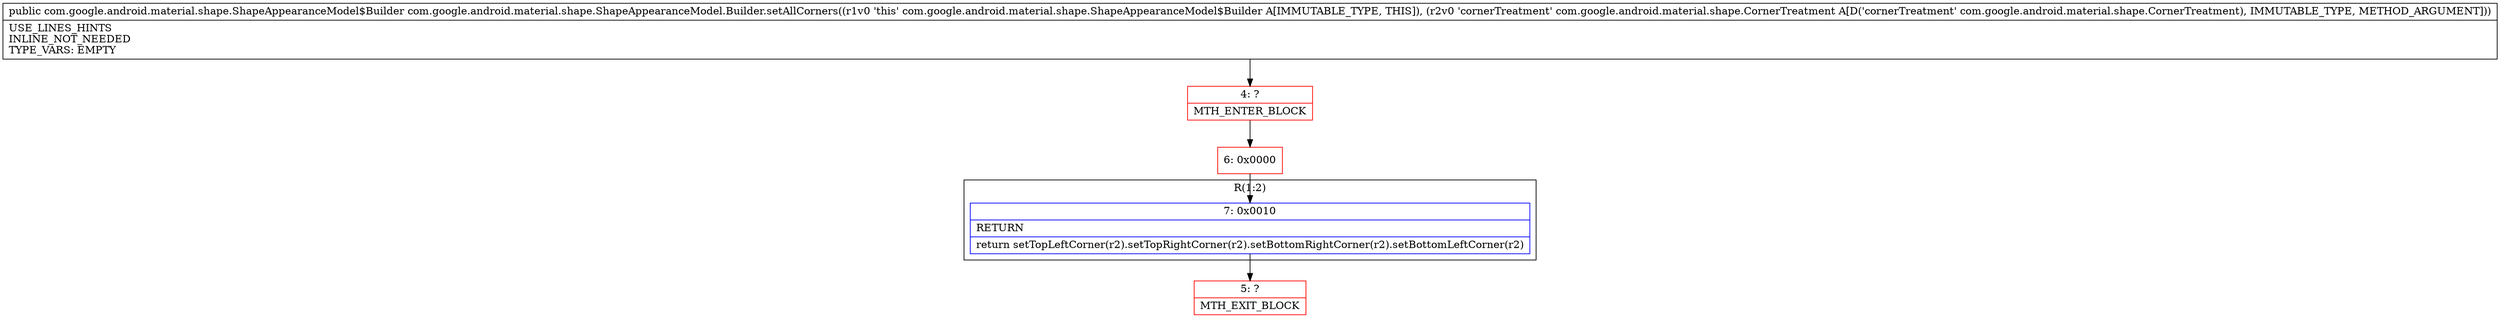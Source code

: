 digraph "CFG forcom.google.android.material.shape.ShapeAppearanceModel.Builder.setAllCorners(Lcom\/google\/android\/material\/shape\/CornerTreatment;)Lcom\/google\/android\/material\/shape\/ShapeAppearanceModel$Builder;" {
subgraph cluster_Region_935191261 {
label = "R(1:2)";
node [shape=record,color=blue];
Node_7 [shape=record,label="{7\:\ 0x0010|RETURN\l|return setTopLeftCorner(r2).setTopRightCorner(r2).setBottomRightCorner(r2).setBottomLeftCorner(r2)\l}"];
}
Node_4 [shape=record,color=red,label="{4\:\ ?|MTH_ENTER_BLOCK\l}"];
Node_6 [shape=record,color=red,label="{6\:\ 0x0000}"];
Node_5 [shape=record,color=red,label="{5\:\ ?|MTH_EXIT_BLOCK\l}"];
MethodNode[shape=record,label="{public com.google.android.material.shape.ShapeAppearanceModel$Builder com.google.android.material.shape.ShapeAppearanceModel.Builder.setAllCorners((r1v0 'this' com.google.android.material.shape.ShapeAppearanceModel$Builder A[IMMUTABLE_TYPE, THIS]), (r2v0 'cornerTreatment' com.google.android.material.shape.CornerTreatment A[D('cornerTreatment' com.google.android.material.shape.CornerTreatment), IMMUTABLE_TYPE, METHOD_ARGUMENT]))  | USE_LINES_HINTS\lINLINE_NOT_NEEDED\lTYPE_VARS: EMPTY\l}"];
MethodNode -> Node_4;Node_7 -> Node_5;
Node_4 -> Node_6;
Node_6 -> Node_7;
}


